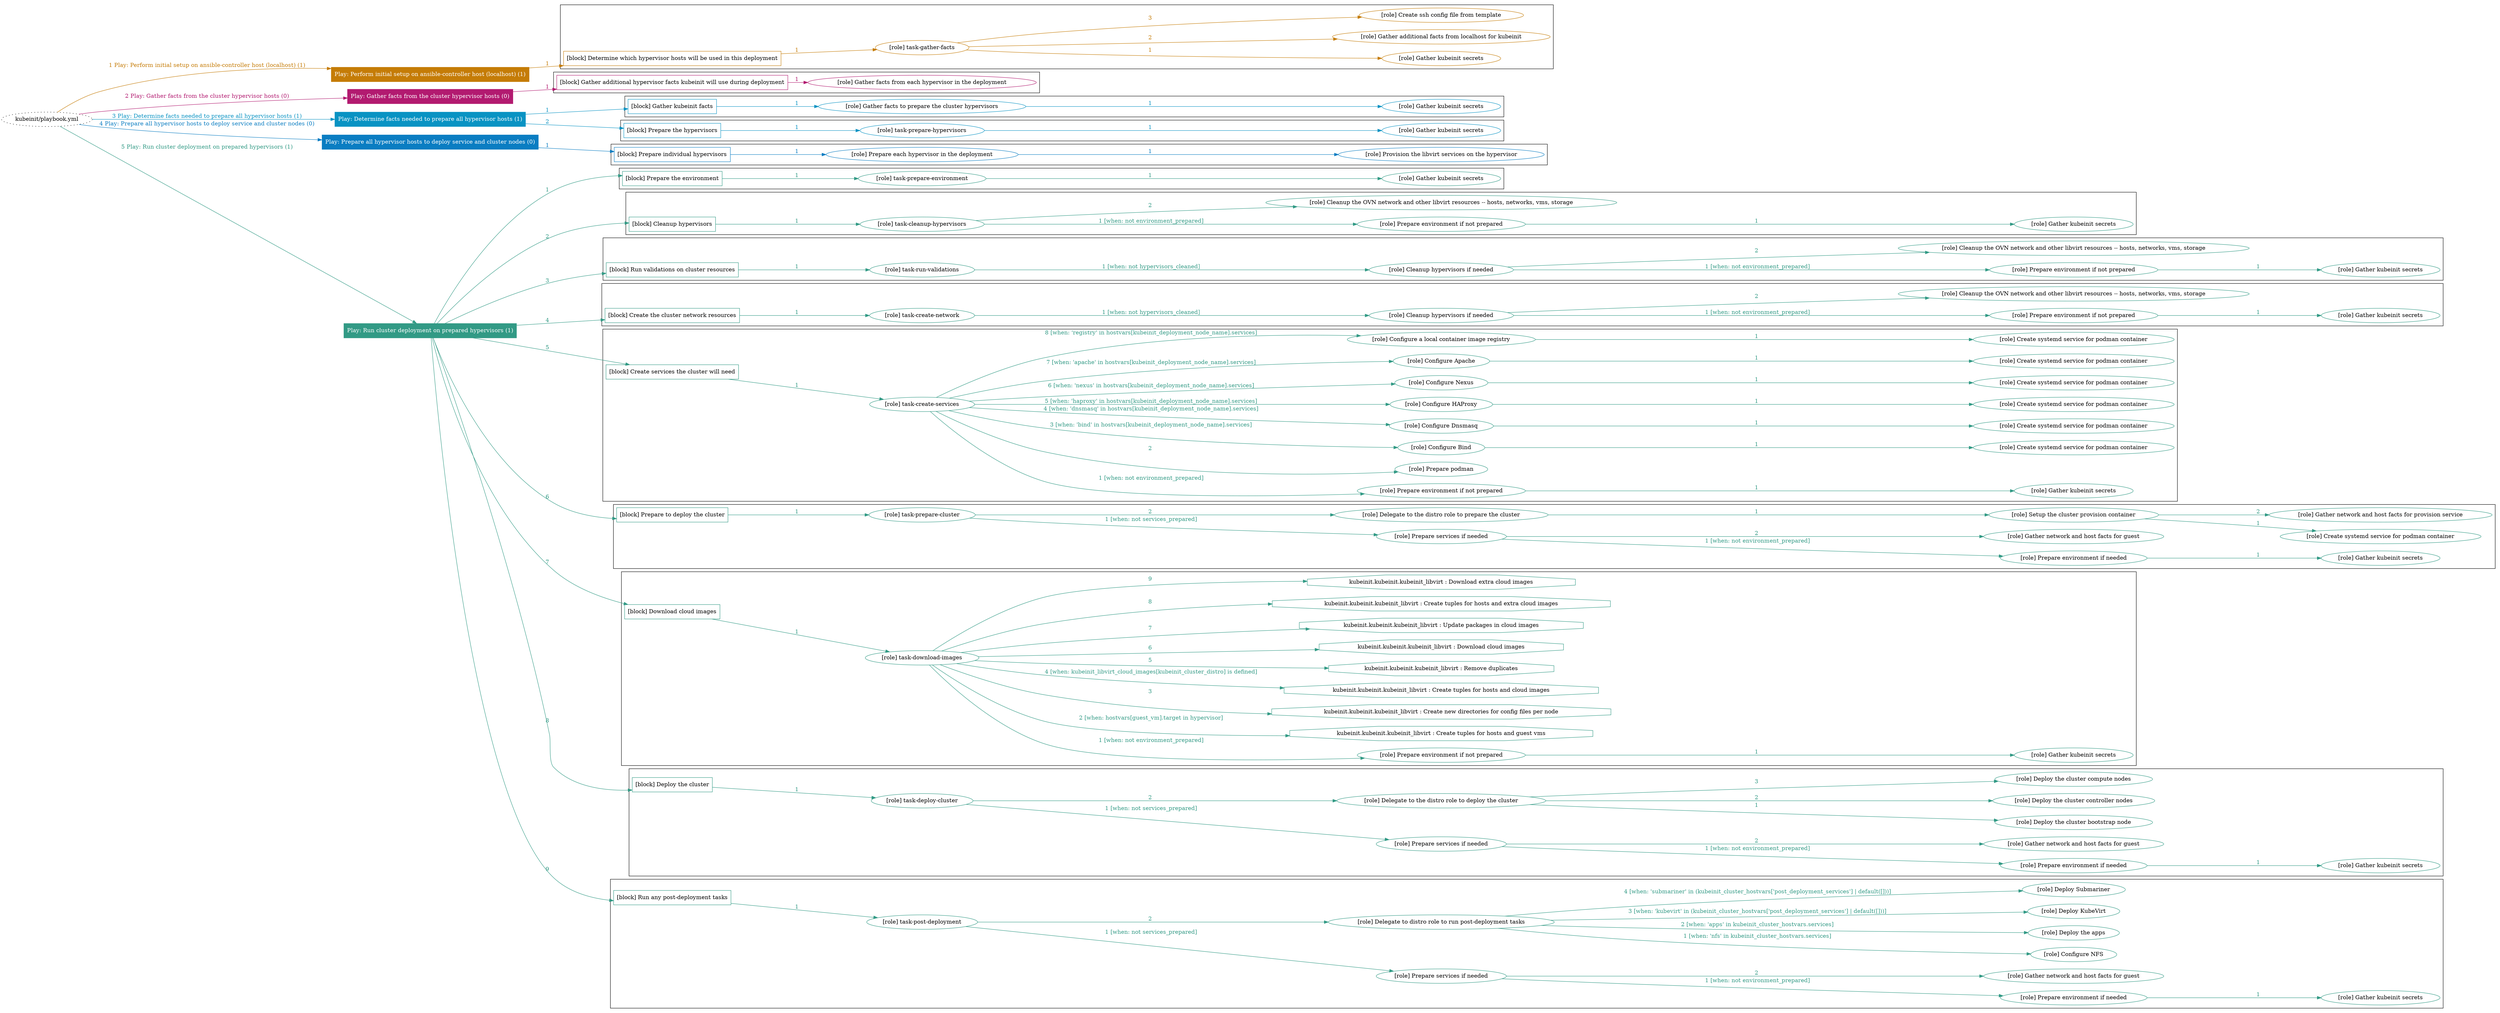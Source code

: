 digraph {
	graph [concentrate=true ordering=in rankdir=LR ratio=fill]
	edge [esep=5 sep=10]
	"kubeinit/playbook.yml" [URL="/home/runner/work/kubeinit/kubeinit/kubeinit/playbook.yml" id=playbook_ac960881 style=dotted]
	"kubeinit/playbook.yml" -> play_a9a81253 [label="1 Play: Perform initial setup on ansible-controller host (localhost) (1)" color="#c57c07" fontcolor="#c57c07" id=edge_play_a9a81253 labeltooltip="1 Play: Perform initial setup on ansible-controller host (localhost) (1)" tooltip="1 Play: Perform initial setup on ansible-controller host (localhost) (1)"]
	subgraph "Play: Perform initial setup on ansible-controller host (localhost) (1)" {
		play_a9a81253 [label="Play: Perform initial setup on ansible-controller host (localhost) (1)" URL="/home/runner/work/kubeinit/kubeinit/kubeinit/playbook.yml" color="#c57c07" fontcolor="#ffffff" id=play_a9a81253 shape=box style=filled tooltip=localhost]
		play_a9a81253 -> block_c8a0fd1a [label=1 color="#c57c07" fontcolor="#c57c07" id=edge_block_c8a0fd1a labeltooltip=1 tooltip=1]
		subgraph cluster_block_c8a0fd1a {
			block_c8a0fd1a [label="[block] Determine which hypervisor hosts will be used in this deployment" URL="/home/runner/work/kubeinit/kubeinit/kubeinit/playbook.yml" color="#c57c07" id=block_c8a0fd1a labeltooltip="Determine which hypervisor hosts will be used in this deployment" shape=box tooltip="Determine which hypervisor hosts will be used in this deployment"]
			block_c8a0fd1a -> role_f43dd59c [label="1 " color="#c57c07" fontcolor="#c57c07" id=edge_role_f43dd59c labeltooltip="1 " tooltip="1 "]
			subgraph "task-gather-facts" {
				role_f43dd59c [label="[role] task-gather-facts" URL="/home/runner/work/kubeinit/kubeinit/kubeinit/playbook.yml" color="#c57c07" id=role_f43dd59c tooltip="task-gather-facts"]
				role_f43dd59c -> role_71cd9b83 [label="1 " color="#c57c07" fontcolor="#c57c07" id=edge_role_71cd9b83 labeltooltip="1 " tooltip="1 "]
				subgraph "Gather kubeinit secrets" {
					role_71cd9b83 [label="[role] Gather kubeinit secrets" URL="/home/runner/.ansible/collections/ansible_collections/kubeinit/kubeinit/roles/kubeinit_prepare/tasks/build_hypervisors_group.yml" color="#c57c07" id=role_71cd9b83 tooltip="Gather kubeinit secrets"]
				}
				role_f43dd59c -> role_023d418f [label="2 " color="#c57c07" fontcolor="#c57c07" id=edge_role_023d418f labeltooltip="2 " tooltip="2 "]
				subgraph "Gather additional facts from localhost for kubeinit" {
					role_023d418f [label="[role] Gather additional facts from localhost for kubeinit" URL="/home/runner/.ansible/collections/ansible_collections/kubeinit/kubeinit/roles/kubeinit_prepare/tasks/build_hypervisors_group.yml" color="#c57c07" id=role_023d418f tooltip="Gather additional facts from localhost for kubeinit"]
				}
				role_f43dd59c -> role_8acbaec4 [label="3 " color="#c57c07" fontcolor="#c57c07" id=edge_role_8acbaec4 labeltooltip="3 " tooltip="3 "]
				subgraph "Create ssh config file from template" {
					role_8acbaec4 [label="[role] Create ssh config file from template" URL="/home/runner/.ansible/collections/ansible_collections/kubeinit/kubeinit/roles/kubeinit_prepare/tasks/build_hypervisors_group.yml" color="#c57c07" id=role_8acbaec4 tooltip="Create ssh config file from template"]
				}
			}
		}
	}
	"kubeinit/playbook.yml" -> play_b39f6a13 [label="2 Play: Gather facts from the cluster hypervisor hosts (0)" color="#b21a70" fontcolor="#b21a70" id=edge_play_b39f6a13 labeltooltip="2 Play: Gather facts from the cluster hypervisor hosts (0)" tooltip="2 Play: Gather facts from the cluster hypervisor hosts (0)"]
	subgraph "Play: Gather facts from the cluster hypervisor hosts (0)" {
		play_b39f6a13 [label="Play: Gather facts from the cluster hypervisor hosts (0)" URL="/home/runner/work/kubeinit/kubeinit/kubeinit/playbook.yml" color="#b21a70" fontcolor="#ffffff" id=play_b39f6a13 shape=box style=filled tooltip="Play: Gather facts from the cluster hypervisor hosts (0)"]
		play_b39f6a13 -> block_904fe5ee [label=1 color="#b21a70" fontcolor="#b21a70" id=edge_block_904fe5ee labeltooltip=1 tooltip=1]
		subgraph cluster_block_904fe5ee {
			block_904fe5ee [label="[block] Gather additional hypervisor facts kubeinit will use during deployment" URL="/home/runner/work/kubeinit/kubeinit/kubeinit/playbook.yml" color="#b21a70" id=block_904fe5ee labeltooltip="Gather additional hypervisor facts kubeinit will use during deployment" shape=box tooltip="Gather additional hypervisor facts kubeinit will use during deployment"]
			block_904fe5ee -> role_f79b8975 [label="1 " color="#b21a70" fontcolor="#b21a70" id=edge_role_f79b8975 labeltooltip="1 " tooltip="1 "]
			subgraph "Gather facts from each hypervisor in the deployment" {
				role_f79b8975 [label="[role] Gather facts from each hypervisor in the deployment" URL="/home/runner/work/kubeinit/kubeinit/kubeinit/playbook.yml" color="#b21a70" id=role_f79b8975 tooltip="Gather facts from each hypervisor in the deployment"]
			}
		}
	}
	"kubeinit/playbook.yml" -> play_c4ba5ff4 [label="3 Play: Determine facts needed to prepare all hypervisor hosts (1)" color="#0993c3" fontcolor="#0993c3" id=edge_play_c4ba5ff4 labeltooltip="3 Play: Determine facts needed to prepare all hypervisor hosts (1)" tooltip="3 Play: Determine facts needed to prepare all hypervisor hosts (1)"]
	subgraph "Play: Determine facts needed to prepare all hypervisor hosts (1)" {
		play_c4ba5ff4 [label="Play: Determine facts needed to prepare all hypervisor hosts (1)" URL="/home/runner/work/kubeinit/kubeinit/kubeinit/playbook.yml" color="#0993c3" fontcolor="#ffffff" id=play_c4ba5ff4 shape=box style=filled tooltip=localhost]
		play_c4ba5ff4 -> block_d95bbd5e [label=1 color="#0993c3" fontcolor="#0993c3" id=edge_block_d95bbd5e labeltooltip=1 tooltip=1]
		subgraph cluster_block_d95bbd5e {
			block_d95bbd5e [label="[block] Gather kubeinit facts" URL="/home/runner/work/kubeinit/kubeinit/kubeinit/playbook.yml" color="#0993c3" id=block_d95bbd5e labeltooltip="Gather kubeinit facts" shape=box tooltip="Gather kubeinit facts"]
			block_d95bbd5e -> role_bff91b2d [label="1 " color="#0993c3" fontcolor="#0993c3" id=edge_role_bff91b2d labeltooltip="1 " tooltip="1 "]
			subgraph "Gather facts to prepare the cluster hypervisors" {
				role_bff91b2d [label="[role] Gather facts to prepare the cluster hypervisors" URL="/home/runner/work/kubeinit/kubeinit/kubeinit/playbook.yml" color="#0993c3" id=role_bff91b2d tooltip="Gather facts to prepare the cluster hypervisors"]
				role_bff91b2d -> role_a2576b08 [label="1 " color="#0993c3" fontcolor="#0993c3" id=edge_role_a2576b08 labeltooltip="1 " tooltip="1 "]
				subgraph "Gather kubeinit secrets" {
					role_a2576b08 [label="[role] Gather kubeinit secrets" URL="/home/runner/.ansible/collections/ansible_collections/kubeinit/kubeinit/roles/kubeinit_prepare/tasks/gather_kubeinit_facts.yml" color="#0993c3" id=role_a2576b08 tooltip="Gather kubeinit secrets"]
				}
			}
		}
		play_c4ba5ff4 -> block_bd98f405 [label=2 color="#0993c3" fontcolor="#0993c3" id=edge_block_bd98f405 labeltooltip=2 tooltip=2]
		subgraph cluster_block_bd98f405 {
			block_bd98f405 [label="[block] Prepare the hypervisors" URL="/home/runner/work/kubeinit/kubeinit/kubeinit/playbook.yml" color="#0993c3" id=block_bd98f405 labeltooltip="Prepare the hypervisors" shape=box tooltip="Prepare the hypervisors"]
			block_bd98f405 -> role_27f0d60e [label="1 " color="#0993c3" fontcolor="#0993c3" id=edge_role_27f0d60e labeltooltip="1 " tooltip="1 "]
			subgraph "task-prepare-hypervisors" {
				role_27f0d60e [label="[role] task-prepare-hypervisors" URL="/home/runner/work/kubeinit/kubeinit/kubeinit/playbook.yml" color="#0993c3" id=role_27f0d60e tooltip="task-prepare-hypervisors"]
				role_27f0d60e -> role_defdbabe [label="1 " color="#0993c3" fontcolor="#0993c3" id=edge_role_defdbabe labeltooltip="1 " tooltip="1 "]
				subgraph "Gather kubeinit secrets" {
					role_defdbabe [label="[role] Gather kubeinit secrets" URL="/home/runner/.ansible/collections/ansible_collections/kubeinit/kubeinit/roles/kubeinit_prepare/tasks/gather_kubeinit_facts.yml" color="#0993c3" id=role_defdbabe tooltip="Gather kubeinit secrets"]
				}
			}
		}
	}
	"kubeinit/playbook.yml" -> play_ec9cb11e [label="4 Play: Prepare all hypervisor hosts to deploy service and cluster nodes (0)" color="#0a7dc2" fontcolor="#0a7dc2" id=edge_play_ec9cb11e labeltooltip="4 Play: Prepare all hypervisor hosts to deploy service and cluster nodes (0)" tooltip="4 Play: Prepare all hypervisor hosts to deploy service and cluster nodes (0)"]
	subgraph "Play: Prepare all hypervisor hosts to deploy service and cluster nodes (0)" {
		play_ec9cb11e [label="Play: Prepare all hypervisor hosts to deploy service and cluster nodes (0)" URL="/home/runner/work/kubeinit/kubeinit/kubeinit/playbook.yml" color="#0a7dc2" fontcolor="#ffffff" id=play_ec9cb11e shape=box style=filled tooltip="Play: Prepare all hypervisor hosts to deploy service and cluster nodes (0)"]
		play_ec9cb11e -> block_656643be [label=1 color="#0a7dc2" fontcolor="#0a7dc2" id=edge_block_656643be labeltooltip=1 tooltip=1]
		subgraph cluster_block_656643be {
			block_656643be [label="[block] Prepare individual hypervisors" URL="/home/runner/work/kubeinit/kubeinit/kubeinit/playbook.yml" color="#0a7dc2" id=block_656643be labeltooltip="Prepare individual hypervisors" shape=box tooltip="Prepare individual hypervisors"]
			block_656643be -> role_4afb22cf [label="1 " color="#0a7dc2" fontcolor="#0a7dc2" id=edge_role_4afb22cf labeltooltip="1 " tooltip="1 "]
			subgraph "Prepare each hypervisor in the deployment" {
				role_4afb22cf [label="[role] Prepare each hypervisor in the deployment" URL="/home/runner/work/kubeinit/kubeinit/kubeinit/playbook.yml" color="#0a7dc2" id=role_4afb22cf tooltip="Prepare each hypervisor in the deployment"]
				role_4afb22cf -> role_f755de3f [label="1 " color="#0a7dc2" fontcolor="#0a7dc2" id=edge_role_f755de3f labeltooltip="1 " tooltip="1 "]
				subgraph "Provision the libvirt services on the hypervisor" {
					role_f755de3f [label="[role] Provision the libvirt services on the hypervisor" URL="/home/runner/.ansible/collections/ansible_collections/kubeinit/kubeinit/roles/kubeinit_prepare/tasks/prepare_hypervisor.yml" color="#0a7dc2" id=role_f755de3f tooltip="Provision the libvirt services on the hypervisor"]
				}
			}
		}
	}
	"kubeinit/playbook.yml" -> play_4613ef17 [label="5 Play: Run cluster deployment on prepared hypervisors (1)" color="#329a85" fontcolor="#329a85" id=edge_play_4613ef17 labeltooltip="5 Play: Run cluster deployment on prepared hypervisors (1)" tooltip="5 Play: Run cluster deployment on prepared hypervisors (1)"]
	subgraph "Play: Run cluster deployment on prepared hypervisors (1)" {
		play_4613ef17 [label="Play: Run cluster deployment on prepared hypervisors (1)" URL="/home/runner/work/kubeinit/kubeinit/kubeinit/playbook.yml" color="#329a85" fontcolor="#ffffff" id=play_4613ef17 shape=box style=filled tooltip=localhost]
		play_4613ef17 -> block_b2610c57 [label=1 color="#329a85" fontcolor="#329a85" id=edge_block_b2610c57 labeltooltip=1 tooltip=1]
		subgraph cluster_block_b2610c57 {
			block_b2610c57 [label="[block] Prepare the environment" URL="/home/runner/work/kubeinit/kubeinit/kubeinit/playbook.yml" color="#329a85" id=block_b2610c57 labeltooltip="Prepare the environment" shape=box tooltip="Prepare the environment"]
			block_b2610c57 -> role_9c89a7e3 [label="1 " color="#329a85" fontcolor="#329a85" id=edge_role_9c89a7e3 labeltooltip="1 " tooltip="1 "]
			subgraph "task-prepare-environment" {
				role_9c89a7e3 [label="[role] task-prepare-environment" URL="/home/runner/work/kubeinit/kubeinit/kubeinit/playbook.yml" color="#329a85" id=role_9c89a7e3 tooltip="task-prepare-environment"]
				role_9c89a7e3 -> role_97dea092 [label="1 " color="#329a85" fontcolor="#329a85" id=edge_role_97dea092 labeltooltip="1 " tooltip="1 "]
				subgraph "Gather kubeinit secrets" {
					role_97dea092 [label="[role] Gather kubeinit secrets" URL="/home/runner/.ansible/collections/ansible_collections/kubeinit/kubeinit/roles/kubeinit_prepare/tasks/gather_kubeinit_facts.yml" color="#329a85" id=role_97dea092 tooltip="Gather kubeinit secrets"]
				}
			}
		}
		play_4613ef17 -> block_5a554db6 [label=2 color="#329a85" fontcolor="#329a85" id=edge_block_5a554db6 labeltooltip=2 tooltip=2]
		subgraph cluster_block_5a554db6 {
			block_5a554db6 [label="[block] Cleanup hypervisors" URL="/home/runner/work/kubeinit/kubeinit/kubeinit/playbook.yml" color="#329a85" id=block_5a554db6 labeltooltip="Cleanup hypervisors" shape=box tooltip="Cleanup hypervisors"]
			block_5a554db6 -> role_1f8ee259 [label="1 " color="#329a85" fontcolor="#329a85" id=edge_role_1f8ee259 labeltooltip="1 " tooltip="1 "]
			subgraph "task-cleanup-hypervisors" {
				role_1f8ee259 [label="[role] task-cleanup-hypervisors" URL="/home/runner/work/kubeinit/kubeinit/kubeinit/playbook.yml" color="#329a85" id=role_1f8ee259 tooltip="task-cleanup-hypervisors"]
				role_1f8ee259 -> role_02b22c9d [label="1 [when: not environment_prepared]" color="#329a85" fontcolor="#329a85" id=edge_role_02b22c9d labeltooltip="1 [when: not environment_prepared]" tooltip="1 [when: not environment_prepared]"]
				subgraph "Prepare environment if not prepared" {
					role_02b22c9d [label="[role] Prepare environment if not prepared" URL="/home/runner/.ansible/collections/ansible_collections/kubeinit/kubeinit/roles/kubeinit_prepare/tasks/cleanup_hypervisors.yml" color="#329a85" id=role_02b22c9d tooltip="Prepare environment if not prepared"]
					role_02b22c9d -> role_4e12a0c6 [label="1 " color="#329a85" fontcolor="#329a85" id=edge_role_4e12a0c6 labeltooltip="1 " tooltip="1 "]
					subgraph "Gather kubeinit secrets" {
						role_4e12a0c6 [label="[role] Gather kubeinit secrets" URL="/home/runner/.ansible/collections/ansible_collections/kubeinit/kubeinit/roles/kubeinit_prepare/tasks/gather_kubeinit_facts.yml" color="#329a85" id=role_4e12a0c6 tooltip="Gather kubeinit secrets"]
					}
				}
				role_1f8ee259 -> role_86664b57 [label="2 " color="#329a85" fontcolor="#329a85" id=edge_role_86664b57 labeltooltip="2 " tooltip="2 "]
				subgraph "Cleanup the OVN network and other libvirt resources -- hosts, networks, vms, storage" {
					role_86664b57 [label="[role] Cleanup the OVN network and other libvirt resources -- hosts, networks, vms, storage" URL="/home/runner/.ansible/collections/ansible_collections/kubeinit/kubeinit/roles/kubeinit_prepare/tasks/cleanup_hypervisors.yml" color="#329a85" id=role_86664b57 tooltip="Cleanup the OVN network and other libvirt resources -- hosts, networks, vms, storage"]
				}
			}
		}
		play_4613ef17 -> block_ed3f25dd [label=3 color="#329a85" fontcolor="#329a85" id=edge_block_ed3f25dd labeltooltip=3 tooltip=3]
		subgraph cluster_block_ed3f25dd {
			block_ed3f25dd [label="[block] Run validations on cluster resources" URL="/home/runner/work/kubeinit/kubeinit/kubeinit/playbook.yml" color="#329a85" id=block_ed3f25dd labeltooltip="Run validations on cluster resources" shape=box tooltip="Run validations on cluster resources"]
			block_ed3f25dd -> role_4b41cb38 [label="1 " color="#329a85" fontcolor="#329a85" id=edge_role_4b41cb38 labeltooltip="1 " tooltip="1 "]
			subgraph "task-run-validations" {
				role_4b41cb38 [label="[role] task-run-validations" URL="/home/runner/work/kubeinit/kubeinit/kubeinit/playbook.yml" color="#329a85" id=role_4b41cb38 tooltip="task-run-validations"]
				role_4b41cb38 -> role_62fa3121 [label="1 [when: not hypervisors_cleaned]" color="#329a85" fontcolor="#329a85" id=edge_role_62fa3121 labeltooltip="1 [when: not hypervisors_cleaned]" tooltip="1 [when: not hypervisors_cleaned]"]
				subgraph "Cleanup hypervisors if needed" {
					role_62fa3121 [label="[role] Cleanup hypervisors if needed" URL="/home/runner/.ansible/collections/ansible_collections/kubeinit/kubeinit/roles/kubeinit_validations/tasks/main.yml" color="#329a85" id=role_62fa3121 tooltip="Cleanup hypervisors if needed"]
					role_62fa3121 -> role_2aa348b6 [label="1 [when: not environment_prepared]" color="#329a85" fontcolor="#329a85" id=edge_role_2aa348b6 labeltooltip="1 [when: not environment_prepared]" tooltip="1 [when: not environment_prepared]"]
					subgraph "Prepare environment if not prepared" {
						role_2aa348b6 [label="[role] Prepare environment if not prepared" URL="/home/runner/.ansible/collections/ansible_collections/kubeinit/kubeinit/roles/kubeinit_prepare/tasks/cleanup_hypervisors.yml" color="#329a85" id=role_2aa348b6 tooltip="Prepare environment if not prepared"]
						role_2aa348b6 -> role_62254618 [label="1 " color="#329a85" fontcolor="#329a85" id=edge_role_62254618 labeltooltip="1 " tooltip="1 "]
						subgraph "Gather kubeinit secrets" {
							role_62254618 [label="[role] Gather kubeinit secrets" URL="/home/runner/.ansible/collections/ansible_collections/kubeinit/kubeinit/roles/kubeinit_prepare/tasks/gather_kubeinit_facts.yml" color="#329a85" id=role_62254618 tooltip="Gather kubeinit secrets"]
						}
					}
					role_62fa3121 -> role_2b3629f1 [label="2 " color="#329a85" fontcolor="#329a85" id=edge_role_2b3629f1 labeltooltip="2 " tooltip="2 "]
					subgraph "Cleanup the OVN network and other libvirt resources -- hosts, networks, vms, storage" {
						role_2b3629f1 [label="[role] Cleanup the OVN network and other libvirt resources -- hosts, networks, vms, storage" URL="/home/runner/.ansible/collections/ansible_collections/kubeinit/kubeinit/roles/kubeinit_prepare/tasks/cleanup_hypervisors.yml" color="#329a85" id=role_2b3629f1 tooltip="Cleanup the OVN network and other libvirt resources -- hosts, networks, vms, storage"]
					}
				}
			}
		}
		play_4613ef17 -> block_3d43f95a [label=4 color="#329a85" fontcolor="#329a85" id=edge_block_3d43f95a labeltooltip=4 tooltip=4]
		subgraph cluster_block_3d43f95a {
			block_3d43f95a [label="[block] Create the cluster network resources" URL="/home/runner/work/kubeinit/kubeinit/kubeinit/playbook.yml" color="#329a85" id=block_3d43f95a labeltooltip="Create the cluster network resources" shape=box tooltip="Create the cluster network resources"]
			block_3d43f95a -> role_7caa057b [label="1 " color="#329a85" fontcolor="#329a85" id=edge_role_7caa057b labeltooltip="1 " tooltip="1 "]
			subgraph "task-create-network" {
				role_7caa057b [label="[role] task-create-network" URL="/home/runner/work/kubeinit/kubeinit/kubeinit/playbook.yml" color="#329a85" id=role_7caa057b tooltip="task-create-network"]
				role_7caa057b -> role_3fdbd391 [label="1 [when: not hypervisors_cleaned]" color="#329a85" fontcolor="#329a85" id=edge_role_3fdbd391 labeltooltip="1 [when: not hypervisors_cleaned]" tooltip="1 [when: not hypervisors_cleaned]"]
				subgraph "Cleanup hypervisors if needed" {
					role_3fdbd391 [label="[role] Cleanup hypervisors if needed" URL="/home/runner/.ansible/collections/ansible_collections/kubeinit/kubeinit/roles/kubeinit_libvirt/tasks/create_network.yml" color="#329a85" id=role_3fdbd391 tooltip="Cleanup hypervisors if needed"]
					role_3fdbd391 -> role_8099bfb2 [label="1 [when: not environment_prepared]" color="#329a85" fontcolor="#329a85" id=edge_role_8099bfb2 labeltooltip="1 [when: not environment_prepared]" tooltip="1 [when: not environment_prepared]"]
					subgraph "Prepare environment if not prepared" {
						role_8099bfb2 [label="[role] Prepare environment if not prepared" URL="/home/runner/.ansible/collections/ansible_collections/kubeinit/kubeinit/roles/kubeinit_prepare/tasks/cleanup_hypervisors.yml" color="#329a85" id=role_8099bfb2 tooltip="Prepare environment if not prepared"]
						role_8099bfb2 -> role_3ab11550 [label="1 " color="#329a85" fontcolor="#329a85" id=edge_role_3ab11550 labeltooltip="1 " tooltip="1 "]
						subgraph "Gather kubeinit secrets" {
							role_3ab11550 [label="[role] Gather kubeinit secrets" URL="/home/runner/.ansible/collections/ansible_collections/kubeinit/kubeinit/roles/kubeinit_prepare/tasks/gather_kubeinit_facts.yml" color="#329a85" id=role_3ab11550 tooltip="Gather kubeinit secrets"]
						}
					}
					role_3fdbd391 -> role_ce0c4b19 [label="2 " color="#329a85" fontcolor="#329a85" id=edge_role_ce0c4b19 labeltooltip="2 " tooltip="2 "]
					subgraph "Cleanup the OVN network and other libvirt resources -- hosts, networks, vms, storage" {
						role_ce0c4b19 [label="[role] Cleanup the OVN network and other libvirt resources -- hosts, networks, vms, storage" URL="/home/runner/.ansible/collections/ansible_collections/kubeinit/kubeinit/roles/kubeinit_prepare/tasks/cleanup_hypervisors.yml" color="#329a85" id=role_ce0c4b19 tooltip="Cleanup the OVN network and other libvirt resources -- hosts, networks, vms, storage"]
					}
				}
			}
		}
		play_4613ef17 -> block_5b9d171c [label=5 color="#329a85" fontcolor="#329a85" id=edge_block_5b9d171c labeltooltip=5 tooltip=5]
		subgraph cluster_block_5b9d171c {
			block_5b9d171c [label="[block] Create services the cluster will need" URL="/home/runner/work/kubeinit/kubeinit/kubeinit/playbook.yml" color="#329a85" id=block_5b9d171c labeltooltip="Create services the cluster will need" shape=box tooltip="Create services the cluster will need"]
			block_5b9d171c -> role_b767b628 [label="1 " color="#329a85" fontcolor="#329a85" id=edge_role_b767b628 labeltooltip="1 " tooltip="1 "]
			subgraph "task-create-services" {
				role_b767b628 [label="[role] task-create-services" URL="/home/runner/work/kubeinit/kubeinit/kubeinit/playbook.yml" color="#329a85" id=role_b767b628 tooltip="task-create-services"]
				role_b767b628 -> role_67e8c70c [label="1 [when: not environment_prepared]" color="#329a85" fontcolor="#329a85" id=edge_role_67e8c70c labeltooltip="1 [when: not environment_prepared]" tooltip="1 [when: not environment_prepared]"]
				subgraph "Prepare environment if not prepared" {
					role_67e8c70c [label="[role] Prepare environment if not prepared" URL="/home/runner/.ansible/collections/ansible_collections/kubeinit/kubeinit/roles/kubeinit_services/tasks/main.yml" color="#329a85" id=role_67e8c70c tooltip="Prepare environment if not prepared"]
					role_67e8c70c -> role_4ff929f8 [label="1 " color="#329a85" fontcolor="#329a85" id=edge_role_4ff929f8 labeltooltip="1 " tooltip="1 "]
					subgraph "Gather kubeinit secrets" {
						role_4ff929f8 [label="[role] Gather kubeinit secrets" URL="/home/runner/.ansible/collections/ansible_collections/kubeinit/kubeinit/roles/kubeinit_prepare/tasks/gather_kubeinit_facts.yml" color="#329a85" id=role_4ff929f8 tooltip="Gather kubeinit secrets"]
					}
				}
				role_b767b628 -> role_85707233 [label="2 " color="#329a85" fontcolor="#329a85" id=edge_role_85707233 labeltooltip="2 " tooltip="2 "]
				subgraph "Prepare podman" {
					role_85707233 [label="[role] Prepare podman" URL="/home/runner/.ansible/collections/ansible_collections/kubeinit/kubeinit/roles/kubeinit_services/tasks/00_create_service_pod.yml" color="#329a85" id=role_85707233 tooltip="Prepare podman"]
				}
				role_b767b628 -> role_67d0baa8 [label="3 [when: 'bind' in hostvars[kubeinit_deployment_node_name].services]" color="#329a85" fontcolor="#329a85" id=edge_role_67d0baa8 labeltooltip="3 [when: 'bind' in hostvars[kubeinit_deployment_node_name].services]" tooltip="3 [when: 'bind' in hostvars[kubeinit_deployment_node_name].services]"]
				subgraph "Configure Bind" {
					role_67d0baa8 [label="[role] Configure Bind" URL="/home/runner/.ansible/collections/ansible_collections/kubeinit/kubeinit/roles/kubeinit_services/tasks/start_services_containers.yml" color="#329a85" id=role_67d0baa8 tooltip="Configure Bind"]
					role_67d0baa8 -> role_6d599acf [label="1 " color="#329a85" fontcolor="#329a85" id=edge_role_6d599acf labeltooltip="1 " tooltip="1 "]
					subgraph "Create systemd service for podman container" {
						role_6d599acf [label="[role] Create systemd service for podman container" URL="/home/runner/.ansible/collections/ansible_collections/kubeinit/kubeinit/roles/kubeinit_bind/tasks/main.yml" color="#329a85" id=role_6d599acf tooltip="Create systemd service for podman container"]
					}
				}
				role_b767b628 -> role_83bb67c5 [label="4 [when: 'dnsmasq' in hostvars[kubeinit_deployment_node_name].services]" color="#329a85" fontcolor="#329a85" id=edge_role_83bb67c5 labeltooltip="4 [when: 'dnsmasq' in hostvars[kubeinit_deployment_node_name].services]" tooltip="4 [when: 'dnsmasq' in hostvars[kubeinit_deployment_node_name].services]"]
				subgraph "Configure Dnsmasq" {
					role_83bb67c5 [label="[role] Configure Dnsmasq" URL="/home/runner/.ansible/collections/ansible_collections/kubeinit/kubeinit/roles/kubeinit_services/tasks/start_services_containers.yml" color="#329a85" id=role_83bb67c5 tooltip="Configure Dnsmasq"]
					role_83bb67c5 -> role_c965fac2 [label="1 " color="#329a85" fontcolor="#329a85" id=edge_role_c965fac2 labeltooltip="1 " tooltip="1 "]
					subgraph "Create systemd service for podman container" {
						role_c965fac2 [label="[role] Create systemd service for podman container" URL="/home/runner/.ansible/collections/ansible_collections/kubeinit/kubeinit/roles/kubeinit_dnsmasq/tasks/main.yml" color="#329a85" id=role_c965fac2 tooltip="Create systemd service for podman container"]
					}
				}
				role_b767b628 -> role_f97eb5a5 [label="5 [when: 'haproxy' in hostvars[kubeinit_deployment_node_name].services]" color="#329a85" fontcolor="#329a85" id=edge_role_f97eb5a5 labeltooltip="5 [when: 'haproxy' in hostvars[kubeinit_deployment_node_name].services]" tooltip="5 [when: 'haproxy' in hostvars[kubeinit_deployment_node_name].services]"]
				subgraph "Configure HAProxy" {
					role_f97eb5a5 [label="[role] Configure HAProxy" URL="/home/runner/.ansible/collections/ansible_collections/kubeinit/kubeinit/roles/kubeinit_services/tasks/start_services_containers.yml" color="#329a85" id=role_f97eb5a5 tooltip="Configure HAProxy"]
					role_f97eb5a5 -> role_912d62df [label="1 " color="#329a85" fontcolor="#329a85" id=edge_role_912d62df labeltooltip="1 " tooltip="1 "]
					subgraph "Create systemd service for podman container" {
						role_912d62df [label="[role] Create systemd service for podman container" URL="/home/runner/.ansible/collections/ansible_collections/kubeinit/kubeinit/roles/kubeinit_haproxy/tasks/main.yml" color="#329a85" id=role_912d62df tooltip="Create systemd service for podman container"]
					}
				}
				role_b767b628 -> role_28b228f3 [label="6 [when: 'nexus' in hostvars[kubeinit_deployment_node_name].services]" color="#329a85" fontcolor="#329a85" id=edge_role_28b228f3 labeltooltip="6 [when: 'nexus' in hostvars[kubeinit_deployment_node_name].services]" tooltip="6 [when: 'nexus' in hostvars[kubeinit_deployment_node_name].services]"]
				subgraph "Configure Nexus" {
					role_28b228f3 [label="[role] Configure Nexus" URL="/home/runner/.ansible/collections/ansible_collections/kubeinit/kubeinit/roles/kubeinit_services/tasks/start_services_containers.yml" color="#329a85" id=role_28b228f3 tooltip="Configure Nexus"]
					role_28b228f3 -> role_9b7ed24b [label="1 " color="#329a85" fontcolor="#329a85" id=edge_role_9b7ed24b labeltooltip="1 " tooltip="1 "]
					subgraph "Create systemd service for podman container" {
						role_9b7ed24b [label="[role] Create systemd service for podman container" URL="/home/runner/.ansible/collections/ansible_collections/kubeinit/kubeinit/roles/kubeinit_nexus/tasks/main.yml" color="#329a85" id=role_9b7ed24b tooltip="Create systemd service for podman container"]
					}
				}
				role_b767b628 -> role_f024827d [label="7 [when: 'apache' in hostvars[kubeinit_deployment_node_name].services]" color="#329a85" fontcolor="#329a85" id=edge_role_f024827d labeltooltip="7 [when: 'apache' in hostvars[kubeinit_deployment_node_name].services]" tooltip="7 [when: 'apache' in hostvars[kubeinit_deployment_node_name].services]"]
				subgraph "Configure Apache" {
					role_f024827d [label="[role] Configure Apache" URL="/home/runner/.ansible/collections/ansible_collections/kubeinit/kubeinit/roles/kubeinit_services/tasks/start_services_containers.yml" color="#329a85" id=role_f024827d tooltip="Configure Apache"]
					role_f024827d -> role_b6ad52e4 [label="1 " color="#329a85" fontcolor="#329a85" id=edge_role_b6ad52e4 labeltooltip="1 " tooltip="1 "]
					subgraph "Create systemd service for podman container" {
						role_b6ad52e4 [label="[role] Create systemd service for podman container" URL="/home/runner/.ansible/collections/ansible_collections/kubeinit/kubeinit/roles/kubeinit_apache/tasks/main.yml" color="#329a85" id=role_b6ad52e4 tooltip="Create systemd service for podman container"]
					}
				}
				role_b767b628 -> role_508c999e [label="8 [when: 'registry' in hostvars[kubeinit_deployment_node_name].services]" color="#329a85" fontcolor="#329a85" id=edge_role_508c999e labeltooltip="8 [when: 'registry' in hostvars[kubeinit_deployment_node_name].services]" tooltip="8 [when: 'registry' in hostvars[kubeinit_deployment_node_name].services]"]
				subgraph "Configure a local container image registry" {
					role_508c999e [label="[role] Configure a local container image registry" URL="/home/runner/.ansible/collections/ansible_collections/kubeinit/kubeinit/roles/kubeinit_services/tasks/start_services_containers.yml" color="#329a85" id=role_508c999e tooltip="Configure a local container image registry"]
					role_508c999e -> role_c7a3a8a6 [label="1 " color="#329a85" fontcolor="#329a85" id=edge_role_c7a3a8a6 labeltooltip="1 " tooltip="1 "]
					subgraph "Create systemd service for podman container" {
						role_c7a3a8a6 [label="[role] Create systemd service for podman container" URL="/home/runner/.ansible/collections/ansible_collections/kubeinit/kubeinit/roles/kubeinit_registry/tasks/main.yml" color="#329a85" id=role_c7a3a8a6 tooltip="Create systemd service for podman container"]
					}
				}
			}
		}
		play_4613ef17 -> block_0939f555 [label=6 color="#329a85" fontcolor="#329a85" id=edge_block_0939f555 labeltooltip=6 tooltip=6]
		subgraph cluster_block_0939f555 {
			block_0939f555 [label="[block] Prepare to deploy the cluster" URL="/home/runner/work/kubeinit/kubeinit/kubeinit/playbook.yml" color="#329a85" id=block_0939f555 labeltooltip="Prepare to deploy the cluster" shape=box tooltip="Prepare to deploy the cluster"]
			block_0939f555 -> role_50550e23 [label="1 " color="#329a85" fontcolor="#329a85" id=edge_role_50550e23 labeltooltip="1 " tooltip="1 "]
			subgraph "task-prepare-cluster" {
				role_50550e23 [label="[role] task-prepare-cluster" URL="/home/runner/work/kubeinit/kubeinit/kubeinit/playbook.yml" color="#329a85" id=role_50550e23 tooltip="task-prepare-cluster"]
				role_50550e23 -> role_5c8ecea5 [label="1 [when: not services_prepared]" color="#329a85" fontcolor="#329a85" id=edge_role_5c8ecea5 labeltooltip="1 [when: not services_prepared]" tooltip="1 [when: not services_prepared]"]
				subgraph "Prepare services if needed" {
					role_5c8ecea5 [label="[role] Prepare services if needed" URL="/home/runner/.ansible/collections/ansible_collections/kubeinit/kubeinit/roles/kubeinit_prepare/tasks/prepare_cluster.yml" color="#329a85" id=role_5c8ecea5 tooltip="Prepare services if needed"]
					role_5c8ecea5 -> role_2b063077 [label="1 [when: not environment_prepared]" color="#329a85" fontcolor="#329a85" id=edge_role_2b063077 labeltooltip="1 [when: not environment_prepared]" tooltip="1 [when: not environment_prepared]"]
					subgraph "Prepare environment if needed" {
						role_2b063077 [label="[role] Prepare environment if needed" URL="/home/runner/.ansible/collections/ansible_collections/kubeinit/kubeinit/roles/kubeinit_services/tasks/prepare_services.yml" color="#329a85" id=role_2b063077 tooltip="Prepare environment if needed"]
						role_2b063077 -> role_573f692b [label="1 " color="#329a85" fontcolor="#329a85" id=edge_role_573f692b labeltooltip="1 " tooltip="1 "]
						subgraph "Gather kubeinit secrets" {
							role_573f692b [label="[role] Gather kubeinit secrets" URL="/home/runner/.ansible/collections/ansible_collections/kubeinit/kubeinit/roles/kubeinit_prepare/tasks/gather_kubeinit_facts.yml" color="#329a85" id=role_573f692b tooltip="Gather kubeinit secrets"]
						}
					}
					role_5c8ecea5 -> role_fbef5101 [label="2 " color="#329a85" fontcolor="#329a85" id=edge_role_fbef5101 labeltooltip="2 " tooltip="2 "]
					subgraph "Gather network and host facts for guest" {
						role_fbef5101 [label="[role] Gather network and host facts for guest" URL="/home/runner/.ansible/collections/ansible_collections/kubeinit/kubeinit/roles/kubeinit_services/tasks/prepare_services.yml" color="#329a85" id=role_fbef5101 tooltip="Gather network and host facts for guest"]
					}
				}
				role_50550e23 -> role_a07dac56 [label="2 " color="#329a85" fontcolor="#329a85" id=edge_role_a07dac56 labeltooltip="2 " tooltip="2 "]
				subgraph "Delegate to the distro role to prepare the cluster" {
					role_a07dac56 [label="[role] Delegate to the distro role to prepare the cluster" URL="/home/runner/.ansible/collections/ansible_collections/kubeinit/kubeinit/roles/kubeinit_prepare/tasks/prepare_cluster.yml" color="#329a85" id=role_a07dac56 tooltip="Delegate to the distro role to prepare the cluster"]
					role_a07dac56 -> role_95642aa7 [label="1 " color="#329a85" fontcolor="#329a85" id=edge_role_95642aa7 labeltooltip="1 " tooltip="1 "]
					subgraph "Setup the cluster provision container" {
						role_95642aa7 [label="[role] Setup the cluster provision container" URL="/home/runner/.ansible/collections/ansible_collections/kubeinit/kubeinit/roles/kubeinit_openshift/tasks/prepare_cluster.yml" color="#329a85" id=role_95642aa7 tooltip="Setup the cluster provision container"]
						role_95642aa7 -> role_41188940 [label="1 " color="#329a85" fontcolor="#329a85" id=edge_role_41188940 labeltooltip="1 " tooltip="1 "]
						subgraph "Create systemd service for podman container" {
							role_41188940 [label="[role] Create systemd service for podman container" URL="/home/runner/.ansible/collections/ansible_collections/kubeinit/kubeinit/roles/kubeinit_services/tasks/create_provision_container.yml" color="#329a85" id=role_41188940 tooltip="Create systemd service for podman container"]
						}
						role_95642aa7 -> role_ab0edd8e [label="2 " color="#329a85" fontcolor="#329a85" id=edge_role_ab0edd8e labeltooltip="2 " tooltip="2 "]
						subgraph "Gather network and host facts for provision service" {
							role_ab0edd8e [label="[role] Gather network and host facts for provision service" URL="/home/runner/.ansible/collections/ansible_collections/kubeinit/kubeinit/roles/kubeinit_services/tasks/create_provision_container.yml" color="#329a85" id=role_ab0edd8e tooltip="Gather network and host facts for provision service"]
						}
					}
				}
			}
		}
		play_4613ef17 -> block_f09d4298 [label=7 color="#329a85" fontcolor="#329a85" id=edge_block_f09d4298 labeltooltip=7 tooltip=7]
		subgraph cluster_block_f09d4298 {
			block_f09d4298 [label="[block] Download cloud images" URL="/home/runner/work/kubeinit/kubeinit/kubeinit/playbook.yml" color="#329a85" id=block_f09d4298 labeltooltip="Download cloud images" shape=box tooltip="Download cloud images"]
			block_f09d4298 -> role_c3f4530f [label="1 " color="#329a85" fontcolor="#329a85" id=edge_role_c3f4530f labeltooltip="1 " tooltip="1 "]
			subgraph "task-download-images" {
				role_c3f4530f [label="[role] task-download-images" URL="/home/runner/work/kubeinit/kubeinit/kubeinit/playbook.yml" color="#329a85" id=role_c3f4530f tooltip="task-download-images"]
				role_c3f4530f -> role_31576483 [label="1 [when: not environment_prepared]" color="#329a85" fontcolor="#329a85" id=edge_role_31576483 labeltooltip="1 [when: not environment_prepared]" tooltip="1 [when: not environment_prepared]"]
				subgraph "Prepare environment if not prepared" {
					role_31576483 [label="[role] Prepare environment if not prepared" URL="/home/runner/.ansible/collections/ansible_collections/kubeinit/kubeinit/roles/kubeinit_libvirt/tasks/download_cloud_images.yml" color="#329a85" id=role_31576483 tooltip="Prepare environment if not prepared"]
					role_31576483 -> role_ae34538b [label="1 " color="#329a85" fontcolor="#329a85" id=edge_role_ae34538b labeltooltip="1 " tooltip="1 "]
					subgraph "Gather kubeinit secrets" {
						role_ae34538b [label="[role] Gather kubeinit secrets" URL="/home/runner/.ansible/collections/ansible_collections/kubeinit/kubeinit/roles/kubeinit_prepare/tasks/gather_kubeinit_facts.yml" color="#329a85" id=role_ae34538b tooltip="Gather kubeinit secrets"]
					}
				}
				task_256c1385 [label="kubeinit.kubeinit.kubeinit_libvirt : Create tuples for hosts and guest vms" URL="/home/runner/.ansible/collections/ansible_collections/kubeinit/kubeinit/roles/kubeinit_libvirt/tasks/download_cloud_images.yml" color="#329a85" id=task_256c1385 shape=octagon tooltip="kubeinit.kubeinit.kubeinit_libvirt : Create tuples for hosts and guest vms"]
				role_c3f4530f -> task_256c1385 [label="2 [when: hostvars[guest_vm].target in hypervisor]" color="#329a85" fontcolor="#329a85" id=edge_task_256c1385 labeltooltip="2 [when: hostvars[guest_vm].target in hypervisor]" tooltip="2 [when: hostvars[guest_vm].target in hypervisor]"]
				task_8a3d4ca1 [label="kubeinit.kubeinit.kubeinit_libvirt : Create new directories for config files per node" URL="/home/runner/.ansible/collections/ansible_collections/kubeinit/kubeinit/roles/kubeinit_libvirt/tasks/download_cloud_images.yml" color="#329a85" id=task_8a3d4ca1 shape=octagon tooltip="kubeinit.kubeinit.kubeinit_libvirt : Create new directories for config files per node"]
				role_c3f4530f -> task_8a3d4ca1 [label="3 " color="#329a85" fontcolor="#329a85" id=edge_task_8a3d4ca1 labeltooltip="3 " tooltip="3 "]
				task_7469baa8 [label="kubeinit.kubeinit.kubeinit_libvirt : Create tuples for hosts and cloud images" URL="/home/runner/.ansible/collections/ansible_collections/kubeinit/kubeinit/roles/kubeinit_libvirt/tasks/download_cloud_images.yml" color="#329a85" id=task_7469baa8 shape=octagon tooltip="kubeinit.kubeinit.kubeinit_libvirt : Create tuples for hosts and cloud images"]
				role_c3f4530f -> task_7469baa8 [label="4 [when: kubeinit_libvirt_cloud_images[kubeinit_cluster_distro] is defined]" color="#329a85" fontcolor="#329a85" id=edge_task_7469baa8 labeltooltip="4 [when: kubeinit_libvirt_cloud_images[kubeinit_cluster_distro] is defined]" tooltip="4 [when: kubeinit_libvirt_cloud_images[kubeinit_cluster_distro] is defined]"]
				task_97b3a81e [label="kubeinit.kubeinit.kubeinit_libvirt : Remove duplicates" URL="/home/runner/.ansible/collections/ansible_collections/kubeinit/kubeinit/roles/kubeinit_libvirt/tasks/download_cloud_images.yml" color="#329a85" id=task_97b3a81e shape=octagon tooltip="kubeinit.kubeinit.kubeinit_libvirt : Remove duplicates"]
				role_c3f4530f -> task_97b3a81e [label="5 " color="#329a85" fontcolor="#329a85" id=edge_task_97b3a81e labeltooltip="5 " tooltip="5 "]
				task_3f114ab1 [label="kubeinit.kubeinit.kubeinit_libvirt : Download cloud images" URL="/home/runner/.ansible/collections/ansible_collections/kubeinit/kubeinit/roles/kubeinit_libvirt/tasks/download_cloud_images.yml" color="#329a85" id=task_3f114ab1 shape=octagon tooltip="kubeinit.kubeinit.kubeinit_libvirt : Download cloud images"]
				role_c3f4530f -> task_3f114ab1 [label="6 " color="#329a85" fontcolor="#329a85" id=edge_task_3f114ab1 labeltooltip="6 " tooltip="6 "]
				task_ee4560df [label="kubeinit.kubeinit.kubeinit_libvirt : Update packages in cloud images" URL="/home/runner/.ansible/collections/ansible_collections/kubeinit/kubeinit/roles/kubeinit_libvirt/tasks/download_cloud_images.yml" color="#329a85" id=task_ee4560df shape=octagon tooltip="kubeinit.kubeinit.kubeinit_libvirt : Update packages in cloud images"]
				role_c3f4530f -> task_ee4560df [label="7 " color="#329a85" fontcolor="#329a85" id=edge_task_ee4560df labeltooltip="7 " tooltip="7 "]
				task_a3de3a38 [label="kubeinit.kubeinit.kubeinit_libvirt : Create tuples for hosts and extra cloud images" URL="/home/runner/.ansible/collections/ansible_collections/kubeinit/kubeinit/roles/kubeinit_libvirt/tasks/download_cloud_images.yml" color="#329a85" id=task_a3de3a38 shape=octagon tooltip="kubeinit.kubeinit.kubeinit_libvirt : Create tuples for hosts and extra cloud images"]
				role_c3f4530f -> task_a3de3a38 [label="8 " color="#329a85" fontcolor="#329a85" id=edge_task_a3de3a38 labeltooltip="8 " tooltip="8 "]
				task_92e33dc8 [label="kubeinit.kubeinit.kubeinit_libvirt : Download extra cloud images" URL="/home/runner/.ansible/collections/ansible_collections/kubeinit/kubeinit/roles/kubeinit_libvirt/tasks/download_cloud_images.yml" color="#329a85" id=task_92e33dc8 shape=octagon tooltip="kubeinit.kubeinit.kubeinit_libvirt : Download extra cloud images"]
				role_c3f4530f -> task_92e33dc8 [label="9 " color="#329a85" fontcolor="#329a85" id=edge_task_92e33dc8 labeltooltip="9 " tooltip="9 "]
			}
		}
		play_4613ef17 -> block_e7147630 [label=8 color="#329a85" fontcolor="#329a85" id=edge_block_e7147630 labeltooltip=8 tooltip=8]
		subgraph cluster_block_e7147630 {
			block_e7147630 [label="[block] Deploy the cluster" URL="/home/runner/work/kubeinit/kubeinit/kubeinit/playbook.yml" color="#329a85" id=block_e7147630 labeltooltip="Deploy the cluster" shape=box tooltip="Deploy the cluster"]
			block_e7147630 -> role_8e66dfb6 [label="1 " color="#329a85" fontcolor="#329a85" id=edge_role_8e66dfb6 labeltooltip="1 " tooltip="1 "]
			subgraph "task-deploy-cluster" {
				role_8e66dfb6 [label="[role] task-deploy-cluster" URL="/home/runner/work/kubeinit/kubeinit/kubeinit/playbook.yml" color="#329a85" id=role_8e66dfb6 tooltip="task-deploy-cluster"]
				role_8e66dfb6 -> role_5c1fb38d [label="1 [when: not services_prepared]" color="#329a85" fontcolor="#329a85" id=edge_role_5c1fb38d labeltooltip="1 [when: not services_prepared]" tooltip="1 [when: not services_prepared]"]
				subgraph "Prepare services if needed" {
					role_5c1fb38d [label="[role] Prepare services if needed" URL="/home/runner/.ansible/collections/ansible_collections/kubeinit/kubeinit/roles/kubeinit_prepare/tasks/deploy_cluster.yml" color="#329a85" id=role_5c1fb38d tooltip="Prepare services if needed"]
					role_5c1fb38d -> role_052d2a59 [label="1 [when: not environment_prepared]" color="#329a85" fontcolor="#329a85" id=edge_role_052d2a59 labeltooltip="1 [when: not environment_prepared]" tooltip="1 [when: not environment_prepared]"]
					subgraph "Prepare environment if needed" {
						role_052d2a59 [label="[role] Prepare environment if needed" URL="/home/runner/.ansible/collections/ansible_collections/kubeinit/kubeinit/roles/kubeinit_services/tasks/prepare_services.yml" color="#329a85" id=role_052d2a59 tooltip="Prepare environment if needed"]
						role_052d2a59 -> role_95924d86 [label="1 " color="#329a85" fontcolor="#329a85" id=edge_role_95924d86 labeltooltip="1 " tooltip="1 "]
						subgraph "Gather kubeinit secrets" {
							role_95924d86 [label="[role] Gather kubeinit secrets" URL="/home/runner/.ansible/collections/ansible_collections/kubeinit/kubeinit/roles/kubeinit_prepare/tasks/gather_kubeinit_facts.yml" color="#329a85" id=role_95924d86 tooltip="Gather kubeinit secrets"]
						}
					}
					role_5c1fb38d -> role_45bed9fb [label="2 " color="#329a85" fontcolor="#329a85" id=edge_role_45bed9fb labeltooltip="2 " tooltip="2 "]
					subgraph "Gather network and host facts for guest" {
						role_45bed9fb [label="[role] Gather network and host facts for guest" URL="/home/runner/.ansible/collections/ansible_collections/kubeinit/kubeinit/roles/kubeinit_services/tasks/prepare_services.yml" color="#329a85" id=role_45bed9fb tooltip="Gather network and host facts for guest"]
					}
				}
				role_8e66dfb6 -> role_83209d9c [label="2 " color="#329a85" fontcolor="#329a85" id=edge_role_83209d9c labeltooltip="2 " tooltip="2 "]
				subgraph "Delegate to the distro role to deploy the cluster" {
					role_83209d9c [label="[role] Delegate to the distro role to deploy the cluster" URL="/home/runner/.ansible/collections/ansible_collections/kubeinit/kubeinit/roles/kubeinit_prepare/tasks/deploy_cluster.yml" color="#329a85" id=role_83209d9c tooltip="Delegate to the distro role to deploy the cluster"]
					role_83209d9c -> role_e98bb826 [label="1 " color="#329a85" fontcolor="#329a85" id=edge_role_e98bb826 labeltooltip="1 " tooltip="1 "]
					subgraph "Deploy the cluster bootstrap node" {
						role_e98bb826 [label="[role] Deploy the cluster bootstrap node" URL="/home/runner/.ansible/collections/ansible_collections/kubeinit/kubeinit/roles/kubeinit_openshift/tasks/main.yml" color="#329a85" id=role_e98bb826 tooltip="Deploy the cluster bootstrap node"]
					}
					role_83209d9c -> role_de4256df [label="2 " color="#329a85" fontcolor="#329a85" id=edge_role_de4256df labeltooltip="2 " tooltip="2 "]
					subgraph "Deploy the cluster controller nodes" {
						role_de4256df [label="[role] Deploy the cluster controller nodes" URL="/home/runner/.ansible/collections/ansible_collections/kubeinit/kubeinit/roles/kubeinit_openshift/tasks/main.yml" color="#329a85" id=role_de4256df tooltip="Deploy the cluster controller nodes"]
					}
					role_83209d9c -> role_88d61399 [label="3 " color="#329a85" fontcolor="#329a85" id=edge_role_88d61399 labeltooltip="3 " tooltip="3 "]
					subgraph "Deploy the cluster compute nodes" {
						role_88d61399 [label="[role] Deploy the cluster compute nodes" URL="/home/runner/.ansible/collections/ansible_collections/kubeinit/kubeinit/roles/kubeinit_openshift/tasks/main.yml" color="#329a85" id=role_88d61399 tooltip="Deploy the cluster compute nodes"]
					}
				}
			}
		}
		play_4613ef17 -> block_7da9dfcb [label=9 color="#329a85" fontcolor="#329a85" id=edge_block_7da9dfcb labeltooltip=9 tooltip=9]
		subgraph cluster_block_7da9dfcb {
			block_7da9dfcb [label="[block] Run any post-deployment tasks" URL="/home/runner/work/kubeinit/kubeinit/kubeinit/playbook.yml" color="#329a85" id=block_7da9dfcb labeltooltip="Run any post-deployment tasks" shape=box tooltip="Run any post-deployment tasks"]
			block_7da9dfcb -> role_5436b333 [label="1 " color="#329a85" fontcolor="#329a85" id=edge_role_5436b333 labeltooltip="1 " tooltip="1 "]
			subgraph "task-post-deployment" {
				role_5436b333 [label="[role] task-post-deployment" URL="/home/runner/work/kubeinit/kubeinit/kubeinit/playbook.yml" color="#329a85" id=role_5436b333 tooltip="task-post-deployment"]
				role_5436b333 -> role_7b1f559d [label="1 [when: not services_prepared]" color="#329a85" fontcolor="#329a85" id=edge_role_7b1f559d labeltooltip="1 [when: not services_prepared]" tooltip="1 [when: not services_prepared]"]
				subgraph "Prepare services if needed" {
					role_7b1f559d [label="[role] Prepare services if needed" URL="/home/runner/.ansible/collections/ansible_collections/kubeinit/kubeinit/roles/kubeinit_prepare/tasks/post_deployment.yml" color="#329a85" id=role_7b1f559d tooltip="Prepare services if needed"]
					role_7b1f559d -> role_31b07876 [label="1 [when: not environment_prepared]" color="#329a85" fontcolor="#329a85" id=edge_role_31b07876 labeltooltip="1 [when: not environment_prepared]" tooltip="1 [when: not environment_prepared]"]
					subgraph "Prepare environment if needed" {
						role_31b07876 [label="[role] Prepare environment if needed" URL="/home/runner/.ansible/collections/ansible_collections/kubeinit/kubeinit/roles/kubeinit_services/tasks/prepare_services.yml" color="#329a85" id=role_31b07876 tooltip="Prepare environment if needed"]
						role_31b07876 -> role_a3f2197f [label="1 " color="#329a85" fontcolor="#329a85" id=edge_role_a3f2197f labeltooltip="1 " tooltip="1 "]
						subgraph "Gather kubeinit secrets" {
							role_a3f2197f [label="[role] Gather kubeinit secrets" URL="/home/runner/.ansible/collections/ansible_collections/kubeinit/kubeinit/roles/kubeinit_prepare/tasks/gather_kubeinit_facts.yml" color="#329a85" id=role_a3f2197f tooltip="Gather kubeinit secrets"]
						}
					}
					role_7b1f559d -> role_74d62b06 [label="2 " color="#329a85" fontcolor="#329a85" id=edge_role_74d62b06 labeltooltip="2 " tooltip="2 "]
					subgraph "Gather network and host facts for guest" {
						role_74d62b06 [label="[role] Gather network and host facts for guest" URL="/home/runner/.ansible/collections/ansible_collections/kubeinit/kubeinit/roles/kubeinit_services/tasks/prepare_services.yml" color="#329a85" id=role_74d62b06 tooltip="Gather network and host facts for guest"]
					}
				}
				role_5436b333 -> role_5761824f [label="2 " color="#329a85" fontcolor="#329a85" id=edge_role_5761824f labeltooltip="2 " tooltip="2 "]
				subgraph "Delegate to distro role to run post-deployment tasks" {
					role_5761824f [label="[role] Delegate to distro role to run post-deployment tasks" URL="/home/runner/.ansible/collections/ansible_collections/kubeinit/kubeinit/roles/kubeinit_prepare/tasks/post_deployment.yml" color="#329a85" id=role_5761824f tooltip="Delegate to distro role to run post-deployment tasks"]
					role_5761824f -> role_1ec5043f [label="1 [when: 'nfs' in kubeinit_cluster_hostvars.services]" color="#329a85" fontcolor="#329a85" id=edge_role_1ec5043f labeltooltip="1 [when: 'nfs' in kubeinit_cluster_hostvars.services]" tooltip="1 [when: 'nfs' in kubeinit_cluster_hostvars.services]"]
					subgraph "Configure NFS" {
						role_1ec5043f [label="[role] Configure NFS" URL="/home/runner/.ansible/collections/ansible_collections/kubeinit/kubeinit/roles/kubeinit_openshift/tasks/post_deployment_tasks.yml" color="#329a85" id=role_1ec5043f tooltip="Configure NFS"]
					}
					role_5761824f -> role_865ef311 [label="2 [when: 'apps' in kubeinit_cluster_hostvars.services]" color="#329a85" fontcolor="#329a85" id=edge_role_865ef311 labeltooltip="2 [when: 'apps' in kubeinit_cluster_hostvars.services]" tooltip="2 [when: 'apps' in kubeinit_cluster_hostvars.services]"]
					subgraph "Deploy the apps" {
						role_865ef311 [label="[role] Deploy the apps" URL="/home/runner/.ansible/collections/ansible_collections/kubeinit/kubeinit/roles/kubeinit_openshift/tasks/post_deployment_tasks.yml" color="#329a85" id=role_865ef311 tooltip="Deploy the apps"]
					}
					role_5761824f -> role_3e255ff3 [label="3 [when: 'kubevirt' in (kubeinit_cluster_hostvars['post_deployment_services'] | default([]))]" color="#329a85" fontcolor="#329a85" id=edge_role_3e255ff3 labeltooltip="3 [when: 'kubevirt' in (kubeinit_cluster_hostvars['post_deployment_services'] | default([]))]" tooltip="3 [when: 'kubevirt' in (kubeinit_cluster_hostvars['post_deployment_services'] | default([]))]"]
					subgraph "Deploy KubeVirt" {
						role_3e255ff3 [label="[role] Deploy KubeVirt" URL="/home/runner/.ansible/collections/ansible_collections/kubeinit/kubeinit/roles/kubeinit_openshift/tasks/post_deployment_tasks.yml" color="#329a85" id=role_3e255ff3 tooltip="Deploy KubeVirt"]
					}
					role_5761824f -> role_7132df92 [label="4 [when: 'submariner' in (kubeinit_cluster_hostvars['post_deployment_services'] | default([]))]" color="#329a85" fontcolor="#329a85" id=edge_role_7132df92 labeltooltip="4 [when: 'submariner' in (kubeinit_cluster_hostvars['post_deployment_services'] | default([]))]" tooltip="4 [when: 'submariner' in (kubeinit_cluster_hostvars['post_deployment_services'] | default([]))]"]
					subgraph "Deploy Submariner" {
						role_7132df92 [label="[role] Deploy Submariner" URL="/home/runner/.ansible/collections/ansible_collections/kubeinit/kubeinit/roles/kubeinit_openshift/tasks/post_deployment_tasks.yml" color="#329a85" id=role_7132df92 tooltip="Deploy Submariner"]
					}
				}
			}
		}
	}
}
